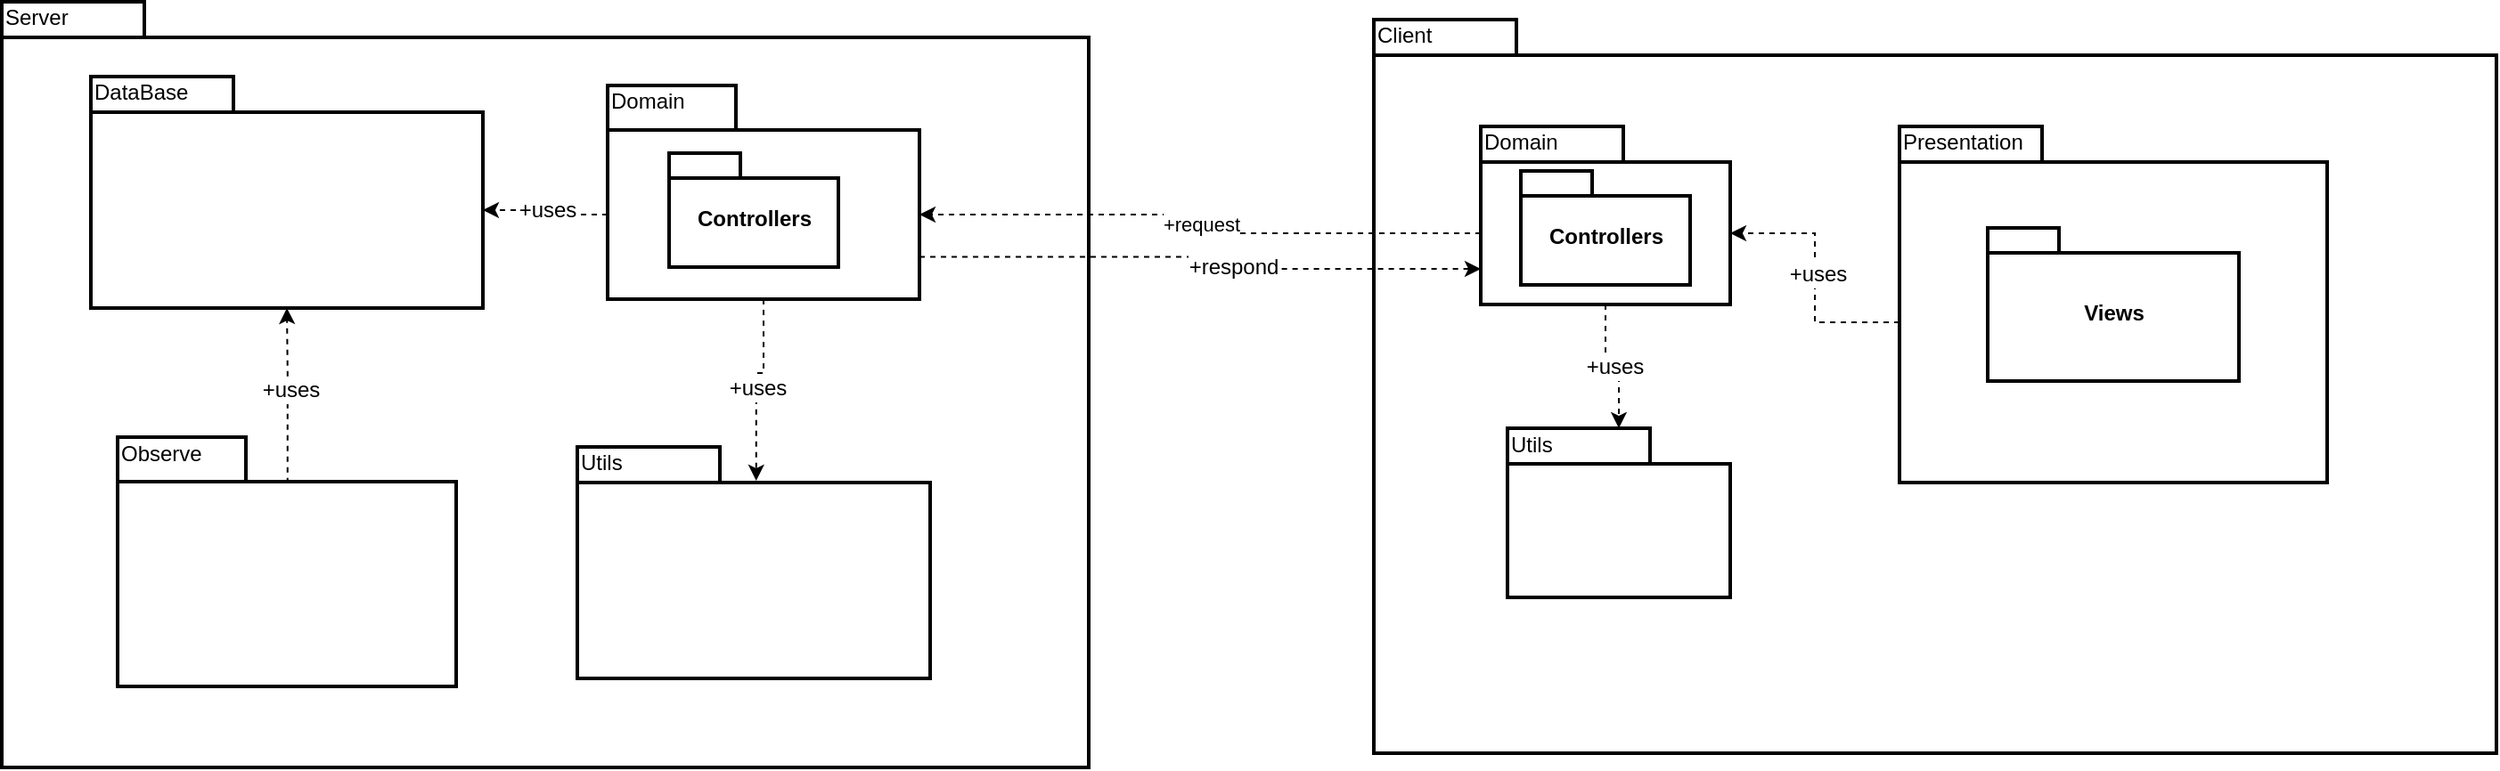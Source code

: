 <mxfile version="12.1.7" type="device" pages="1"><diagram id="yVVhI6Zra_KWX67fjSak" name="Page-1"><mxGraphModel dx="481" dy="951" grid="1" gridSize="10" guides="1" tooltips="1" connect="1" arrows="1" fold="1" page="1" pageScale="1" pageWidth="850" pageHeight="1100" math="0" shadow="0"><root><mxCell id="0"/><mxCell id="1" parent="0"/><mxCell id="PbD2VBS45CWvnVKlC1VE-84" value="Server" style="shape=folder;tabWidth=80;tabHeight=20;tabPosition=left;strokeWidth=2;html=1;whiteSpace=wrap;align=left;verticalAlign=top;spacingTop=-5;" parent="1" vertex="1"><mxGeometry x="900" y="38" width="610" height="430" as="geometry"/></mxCell><mxCell id="PbD2VBS45CWvnVKlC1VE-28" value="Client" style="shape=folder;tabWidth=80;tabHeight=20;tabPosition=left;strokeWidth=2;html=1;whiteSpace=wrap;align=left;verticalAlign=top;spacingTop=-5;" parent="1" vertex="1"><mxGeometry x="1670" y="48" width="630" height="412" as="geometry"/></mxCell><mxCell id="8fiCDD0weGxItLGulmoj-3" style="edgeStyle=orthogonalEdgeStyle;rounded=0;orthogonalLoop=1;jettySize=auto;html=1;exitX=0.5;exitY=1;exitDx=0;exitDy=0;exitPerimeter=0;dashed=1;" edge="1" parent="1" source="PbD2VBS45CWvnVKlC1VE-55" target="PbD2VBS45CWvnVKlC1VE-75"><mxGeometry relative="1" as="geometry"/></mxCell><mxCell id="8fiCDD0weGxItLGulmoj-14" value="+uses" style="text;html=1;resizable=0;points=[];align=center;verticalAlign=middle;labelBackgroundColor=#ffffff;" vertex="1" connectable="0" parent="8fiCDD0weGxItLGulmoj-3"><mxGeometry x="0.012" relative="1" as="geometry"><mxPoint as="offset"/></mxGeometry></mxCell><mxCell id="8fiCDD0weGxItLGulmoj-8" value="+request" style="edgeStyle=orthogonalEdgeStyle;rounded=0;orthogonalLoop=1;jettySize=auto;html=1;exitX=0;exitY=0;exitDx=0;exitDy=60;exitPerimeter=0;entryX=0;entryY=0;entryDx=175;entryDy=72.5;entryPerimeter=0;dashed=1;" edge="1" parent="1" source="PbD2VBS45CWvnVKlC1VE-55" target="PbD2VBS45CWvnVKlC1VE-29"><mxGeometry relative="1" as="geometry"/></mxCell><mxCell id="PbD2VBS45CWvnVKlC1VE-55" value="Domain" style="shape=folder;tabWidth=80;tabHeight=20;tabPosition=left;strokeWidth=2;html=1;whiteSpace=wrap;align=left;verticalAlign=top;spacingTop=-5;" parent="1" vertex="1"><mxGeometry x="1730" y="108" width="140" height="100" as="geometry"/></mxCell><mxCell id="8fiCDD0weGxItLGulmoj-4" style="edgeStyle=orthogonalEdgeStyle;rounded=0;orthogonalLoop=1;jettySize=auto;html=1;exitX=0;exitY=0;exitDx=0;exitDy=72.5;exitPerimeter=0;entryX=0;entryY=0;entryDx=220;entryDy=75;entryPerimeter=0;dashed=1;" edge="1" parent="1" source="PbD2VBS45CWvnVKlC1VE-29" target="PbD2VBS45CWvnVKlC1VE-12"><mxGeometry relative="1" as="geometry"/></mxCell><mxCell id="8fiCDD0weGxItLGulmoj-11" value="+uses" style="text;html=1;resizable=0;points=[];align=center;verticalAlign=middle;labelBackgroundColor=#ffffff;" vertex="1" connectable="0" parent="8fiCDD0weGxItLGulmoj-4"><mxGeometry x="0.04" y="-1" relative="1" as="geometry"><mxPoint x="1" y="1" as="offset"/></mxGeometry></mxCell><mxCell id="8fiCDD0weGxItLGulmoj-7" style="edgeStyle=orthogonalEdgeStyle;rounded=0;orthogonalLoop=1;jettySize=auto;html=1;exitX=0.5;exitY=1;exitDx=0;exitDy=0;exitPerimeter=0;entryX=0.507;entryY=0.146;entryDx=0;entryDy=0;entryPerimeter=0;dashed=1;" edge="1" parent="1" source="PbD2VBS45CWvnVKlC1VE-29" target="PbD2VBS45CWvnVKlC1VE-30"><mxGeometry relative="1" as="geometry"/></mxCell><mxCell id="8fiCDD0weGxItLGulmoj-12" value="+uses" style="text;html=1;resizable=0;points=[];align=center;verticalAlign=middle;labelBackgroundColor=#ffffff;" vertex="1" connectable="0" parent="8fiCDD0weGxItLGulmoj-7"><mxGeometry x="0.014" relative="1" as="geometry"><mxPoint as="offset"/></mxGeometry></mxCell><mxCell id="8fiCDD0weGxItLGulmoj-9" style="edgeStyle=orthogonalEdgeStyle;rounded=0;orthogonalLoop=1;jettySize=auto;html=1;exitX=0;exitY=0;exitDx=175;exitDy=96.25;exitPerimeter=0;entryX=0;entryY=0;entryDx=0;entryDy=80;entryPerimeter=0;dashed=1;" edge="1" parent="1" source="PbD2VBS45CWvnVKlC1VE-29" target="PbD2VBS45CWvnVKlC1VE-55"><mxGeometry relative="1" as="geometry"/></mxCell><mxCell id="8fiCDD0weGxItLGulmoj-10" value="+respond" style="text;html=1;resizable=0;points=[];align=center;verticalAlign=middle;labelBackgroundColor=#ffffff;" vertex="1" connectable="0" parent="8fiCDD0weGxItLGulmoj-9"><mxGeometry x="0.13" y="1" relative="1" as="geometry"><mxPoint as="offset"/></mxGeometry></mxCell><mxCell id="PbD2VBS45CWvnVKlC1VE-29" value="Domain" style="shape=folder;tabWidth=72;tabHeight=25;tabPosition=left;strokeWidth=2;html=1;whiteSpace=wrap;align=left;verticalAlign=top;spacingTop=-5;" parent="1" vertex="1"><mxGeometry x="1240" y="85" width="175" height="120" as="geometry"/></mxCell><mxCell id="PbD2VBS45CWvnVKlC1VE-30" value="Utils" style="shape=folder;tabWidth=80;tabHeight=20;tabPosition=left;strokeWidth=2;html=1;whiteSpace=wrap;align=left;verticalAlign=top;spacingTop=-5;" parent="1" vertex="1"><mxGeometry x="1223" y="288" width="198" height="130" as="geometry"/></mxCell><mxCell id="PbD2VBS45CWvnVKlC1VE-12" value="DataBase" style="shape=folder;tabWidth=80;tabHeight=20;tabPosition=left;strokeWidth=2;html=1;whiteSpace=wrap;align=left;verticalAlign=top;spacingTop=-5;" parent="1" vertex="1"><mxGeometry x="950" y="80" width="220" height="130" as="geometry"/></mxCell><mxCell id="8fiCDD0weGxItLGulmoj-18" style="edgeStyle=orthogonalEdgeStyle;rounded=0;orthogonalLoop=1;jettySize=auto;html=1;exitX=0;exitY=0;exitDx=0;exitDy=110;exitPerimeter=0;entryX=0;entryY=0;entryDx=140;entryDy=60;entryPerimeter=0;dashed=1;" edge="1" parent="1" source="PbD2VBS45CWvnVKlC1VE-56" target="PbD2VBS45CWvnVKlC1VE-55"><mxGeometry relative="1" as="geometry"/></mxCell><mxCell id="8fiCDD0weGxItLGulmoj-19" value="+uses" style="text;html=1;resizable=0;points=[];align=center;verticalAlign=middle;labelBackgroundColor=#ffffff;" vertex="1" connectable="0" parent="8fiCDD0weGxItLGulmoj-18"><mxGeometry x="0.03" y="-1" relative="1" as="geometry"><mxPoint as="offset"/></mxGeometry></mxCell><mxCell id="PbD2VBS45CWvnVKlC1VE-56" value="Presentation" style="shape=folder;tabWidth=80;tabHeight=20;tabPosition=left;strokeWidth=2;html=1;whiteSpace=wrap;align=left;verticalAlign=top;spacingTop=-5;" parent="1" vertex="1"><mxGeometry x="1965" y="108" width="240" height="200" as="geometry"/></mxCell><mxCell id="PbD2VBS45CWvnVKlC1VE-75" value="Utils" style="shape=folder;tabWidth=80;tabHeight=20;tabPosition=left;strokeWidth=2;html=1;whiteSpace=wrap;align=left;verticalAlign=top;spacingTop=-5;" parent="1" vertex="1"><mxGeometry x="1745" y="277.5" width="125" height="95" as="geometry"/></mxCell><mxCell id="8fiCDD0weGxItLGulmoj-6" style="edgeStyle=orthogonalEdgeStyle;rounded=0;orthogonalLoop=1;jettySize=auto;html=1;exitX=0.502;exitY=0.185;exitDx=0;exitDy=0;exitPerimeter=0;dashed=1;" edge="1" parent="1" source="v4sUgyJFQA1PsRE_EweS-1" target="PbD2VBS45CWvnVKlC1VE-12"><mxGeometry relative="1" as="geometry"/></mxCell><mxCell id="8fiCDD0weGxItLGulmoj-13" value="+uses" style="text;html=1;resizable=0;points=[];align=center;verticalAlign=middle;labelBackgroundColor=#ffffff;" vertex="1" connectable="0" parent="8fiCDD0weGxItLGulmoj-6"><mxGeometry x="0.074" y="-1" relative="1" as="geometry"><mxPoint as="offset"/></mxGeometry></mxCell><mxCell id="v4sUgyJFQA1PsRE_EweS-1" value="Observe" style="shape=folder;tabWidth=72;tabHeight=25;tabPosition=left;strokeWidth=2;html=1;whiteSpace=wrap;align=left;verticalAlign=top;spacingTop=-5;" parent="1" vertex="1"><mxGeometry x="965" y="282.5" width="190" height="140" as="geometry"/></mxCell><mxCell id="v4sUgyJFQA1PsRE_EweS-2" value="Views" style="shape=folder;fontStyle=1;spacingTop=10;tabWidth=40;tabHeight=14;tabPosition=left;html=1;strokeWidth=2;" parent="1" vertex="1"><mxGeometry x="2014.5" y="165" width="141" height="86" as="geometry"/></mxCell><mxCell id="8fiCDD0weGxItLGulmoj-16" value="Controllers" style="shape=folder;fontStyle=1;spacingTop=10;tabWidth=40;tabHeight=14;tabPosition=left;html=1;strokeWidth=2;" vertex="1" parent="1"><mxGeometry x="1752.5" y="133" width="95" height="64" as="geometry"/></mxCell><mxCell id="8fiCDD0weGxItLGulmoj-17" value="Controllers" style="shape=folder;fontStyle=1;spacingTop=10;tabWidth=40;tabHeight=14;tabPosition=left;html=1;strokeWidth=2;" vertex="1" parent="1"><mxGeometry x="1274.5" y="123" width="95" height="64" as="geometry"/></mxCell></root></mxGraphModel></diagram></mxfile>